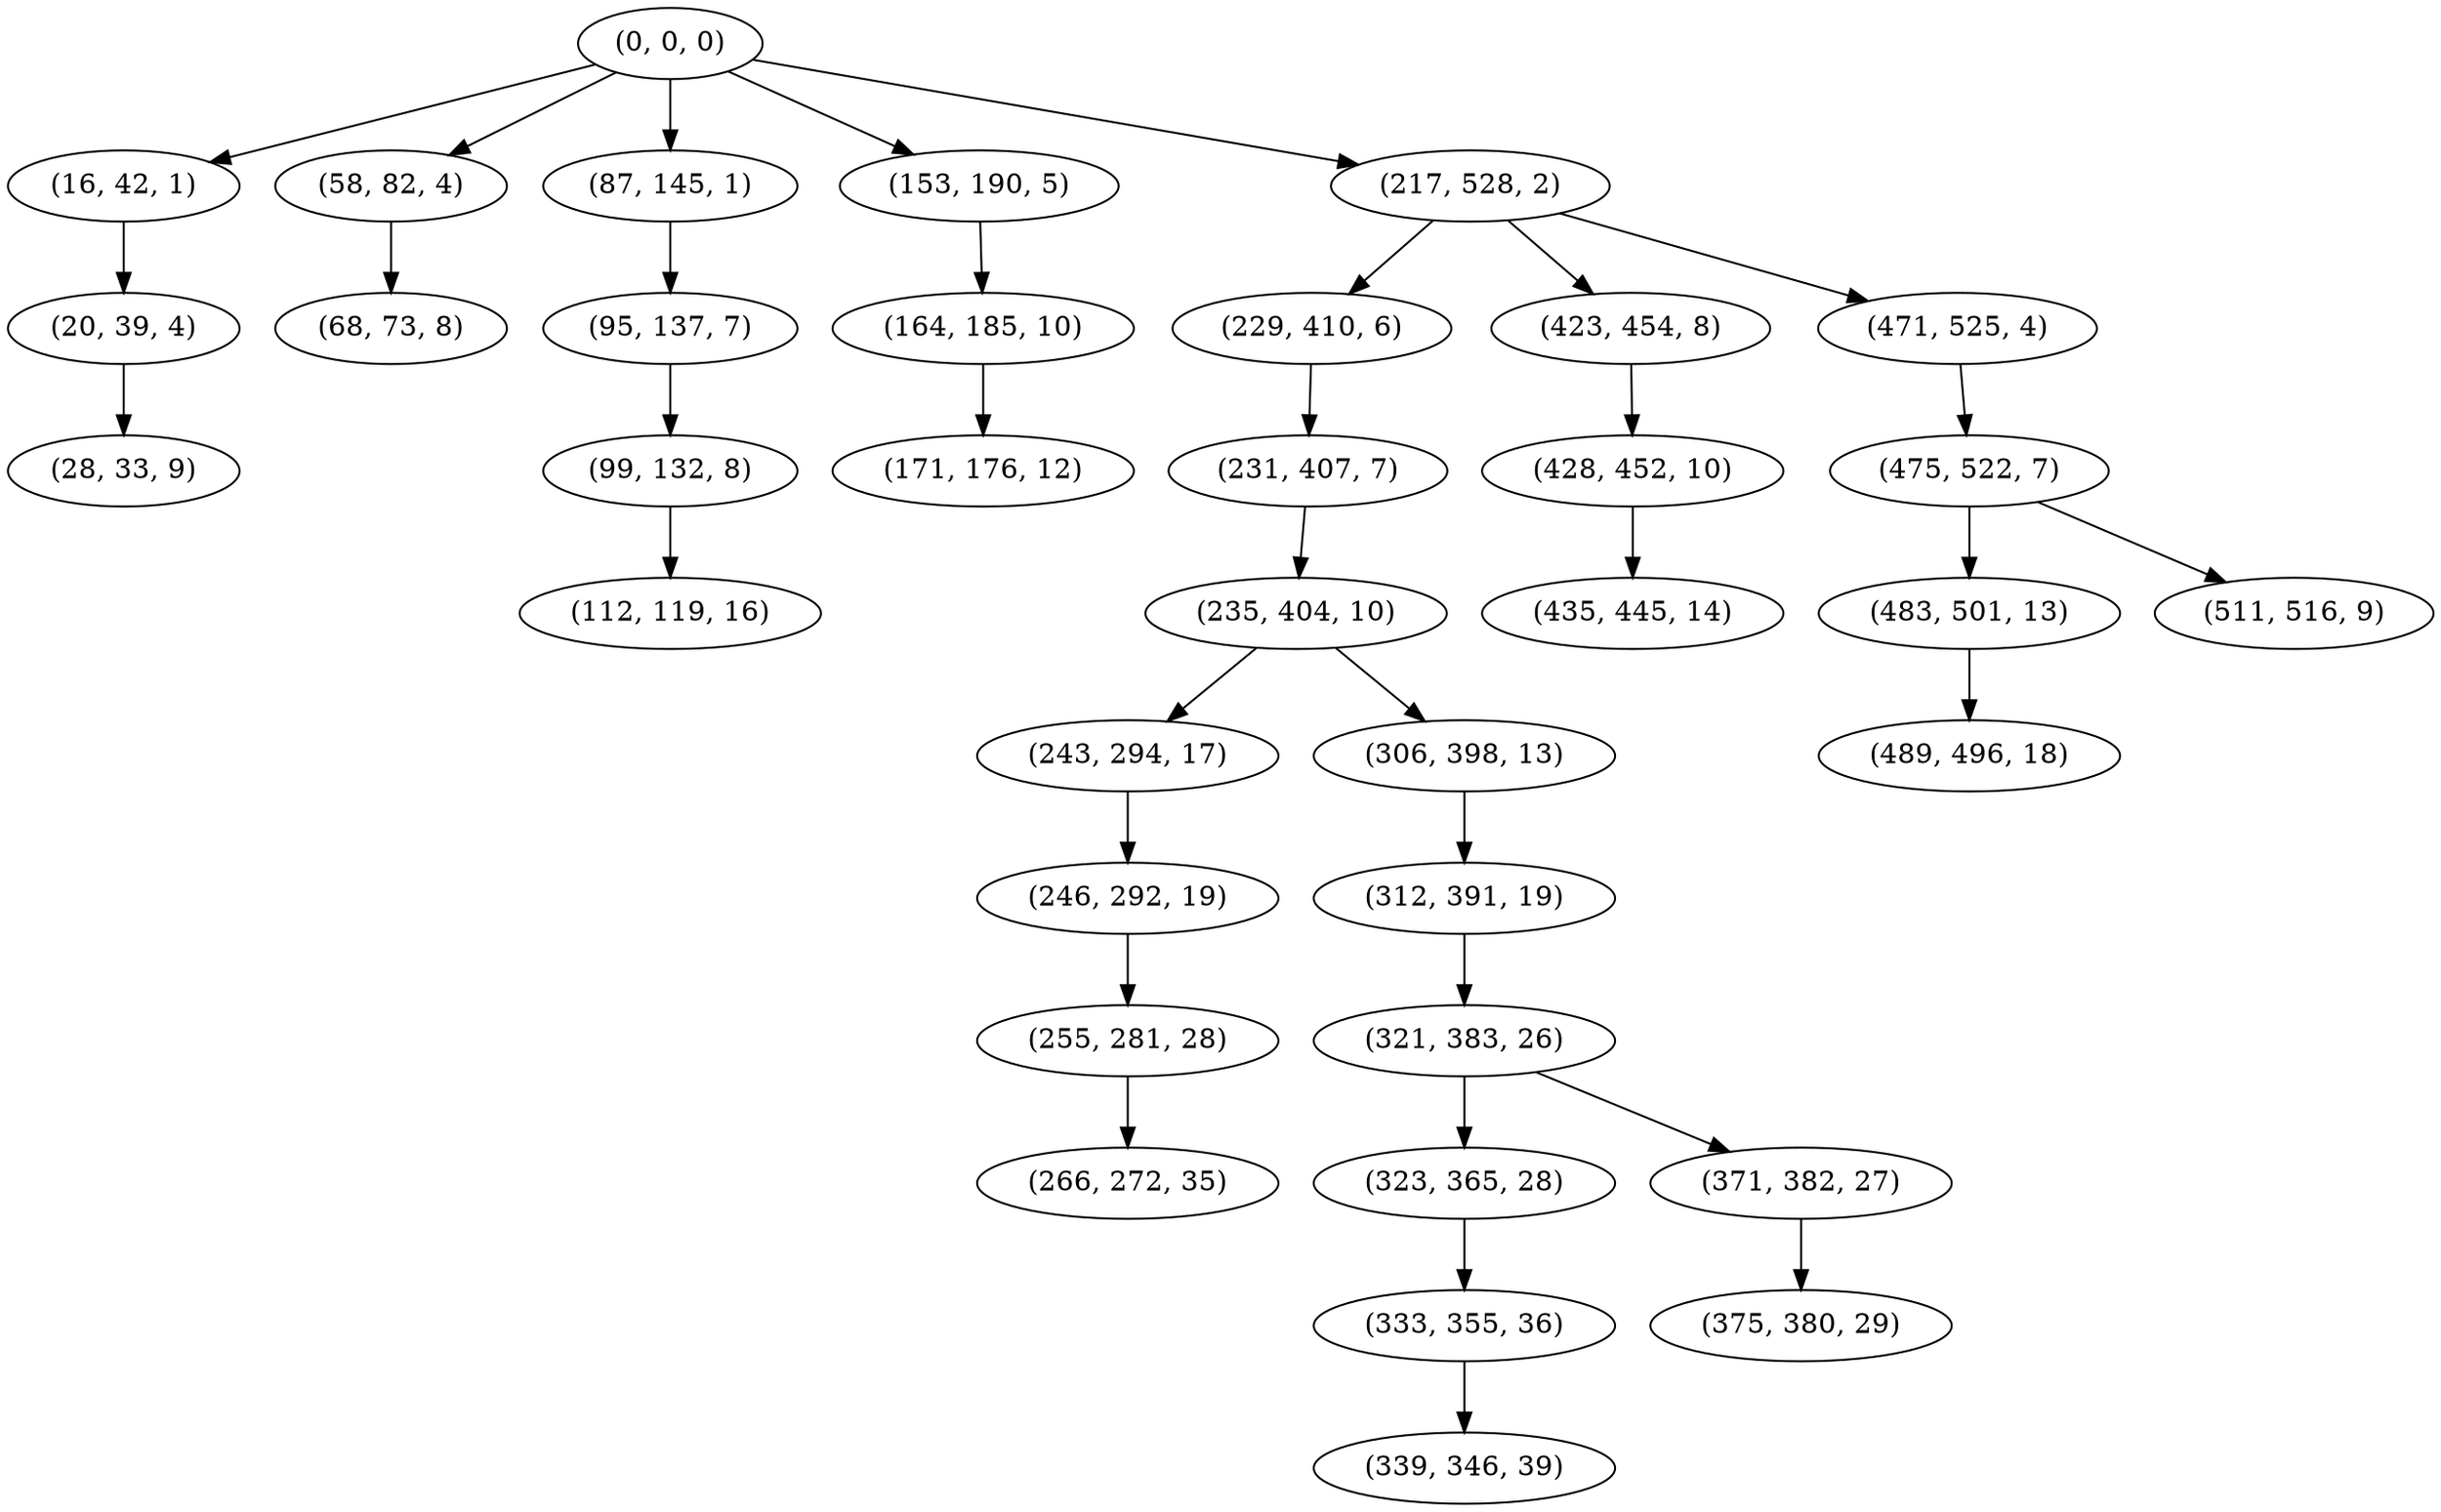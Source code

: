 digraph tree {
    "(0, 0, 0)";
    "(16, 42, 1)";
    "(20, 39, 4)";
    "(28, 33, 9)";
    "(58, 82, 4)";
    "(68, 73, 8)";
    "(87, 145, 1)";
    "(95, 137, 7)";
    "(99, 132, 8)";
    "(112, 119, 16)";
    "(153, 190, 5)";
    "(164, 185, 10)";
    "(171, 176, 12)";
    "(217, 528, 2)";
    "(229, 410, 6)";
    "(231, 407, 7)";
    "(235, 404, 10)";
    "(243, 294, 17)";
    "(246, 292, 19)";
    "(255, 281, 28)";
    "(266, 272, 35)";
    "(306, 398, 13)";
    "(312, 391, 19)";
    "(321, 383, 26)";
    "(323, 365, 28)";
    "(333, 355, 36)";
    "(339, 346, 39)";
    "(371, 382, 27)";
    "(375, 380, 29)";
    "(423, 454, 8)";
    "(428, 452, 10)";
    "(435, 445, 14)";
    "(471, 525, 4)";
    "(475, 522, 7)";
    "(483, 501, 13)";
    "(489, 496, 18)";
    "(511, 516, 9)";
    "(0, 0, 0)" -> "(16, 42, 1)";
    "(0, 0, 0)" -> "(58, 82, 4)";
    "(0, 0, 0)" -> "(87, 145, 1)";
    "(0, 0, 0)" -> "(153, 190, 5)";
    "(0, 0, 0)" -> "(217, 528, 2)";
    "(16, 42, 1)" -> "(20, 39, 4)";
    "(20, 39, 4)" -> "(28, 33, 9)";
    "(58, 82, 4)" -> "(68, 73, 8)";
    "(87, 145, 1)" -> "(95, 137, 7)";
    "(95, 137, 7)" -> "(99, 132, 8)";
    "(99, 132, 8)" -> "(112, 119, 16)";
    "(153, 190, 5)" -> "(164, 185, 10)";
    "(164, 185, 10)" -> "(171, 176, 12)";
    "(217, 528, 2)" -> "(229, 410, 6)";
    "(217, 528, 2)" -> "(423, 454, 8)";
    "(217, 528, 2)" -> "(471, 525, 4)";
    "(229, 410, 6)" -> "(231, 407, 7)";
    "(231, 407, 7)" -> "(235, 404, 10)";
    "(235, 404, 10)" -> "(243, 294, 17)";
    "(235, 404, 10)" -> "(306, 398, 13)";
    "(243, 294, 17)" -> "(246, 292, 19)";
    "(246, 292, 19)" -> "(255, 281, 28)";
    "(255, 281, 28)" -> "(266, 272, 35)";
    "(306, 398, 13)" -> "(312, 391, 19)";
    "(312, 391, 19)" -> "(321, 383, 26)";
    "(321, 383, 26)" -> "(323, 365, 28)";
    "(321, 383, 26)" -> "(371, 382, 27)";
    "(323, 365, 28)" -> "(333, 355, 36)";
    "(333, 355, 36)" -> "(339, 346, 39)";
    "(371, 382, 27)" -> "(375, 380, 29)";
    "(423, 454, 8)" -> "(428, 452, 10)";
    "(428, 452, 10)" -> "(435, 445, 14)";
    "(471, 525, 4)" -> "(475, 522, 7)";
    "(475, 522, 7)" -> "(483, 501, 13)";
    "(475, 522, 7)" -> "(511, 516, 9)";
    "(483, 501, 13)" -> "(489, 496, 18)";
}
